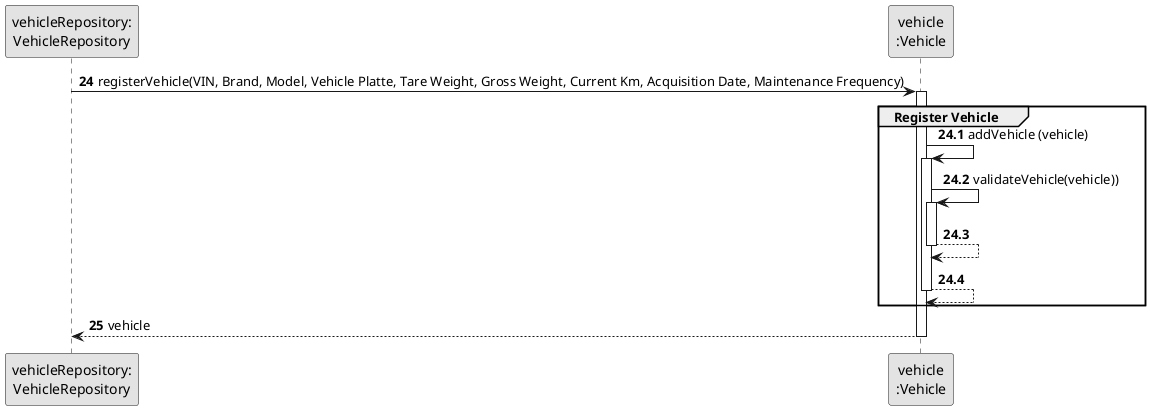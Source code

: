 @startuml
skinparam monochrome true
skinparam packageStyle rectangle
skinparam shadowing false

participant "vehicleRepository:\nVehicleRepository" as VehicleRepository
participant "vehicle\n:Vehicle" as VEI

autonumber 24
VehicleRepository -> VEI: registerVehicle(VIN, Brand, Model, Vehicle Platte, Tare Weight, Gross Weight, Current Km, Acquisition Date, Maintenance Frequency)

autonumber 24.1
activate VEI
    group Register Vehicle
                              VEI -> VEI: addVehicle (vehicle)
                              activate VEI

                              VEI -> VEI: validateVehicle(vehicle))
                              activate VEI

                              VEI --> VEI
                              deactivate VEI

                              VEI --> VEI
                              deactivate VEI


    end

    autonumber 25
    VEI --> VehicleRepository: vehicle
deactivate VEI


@enduml
